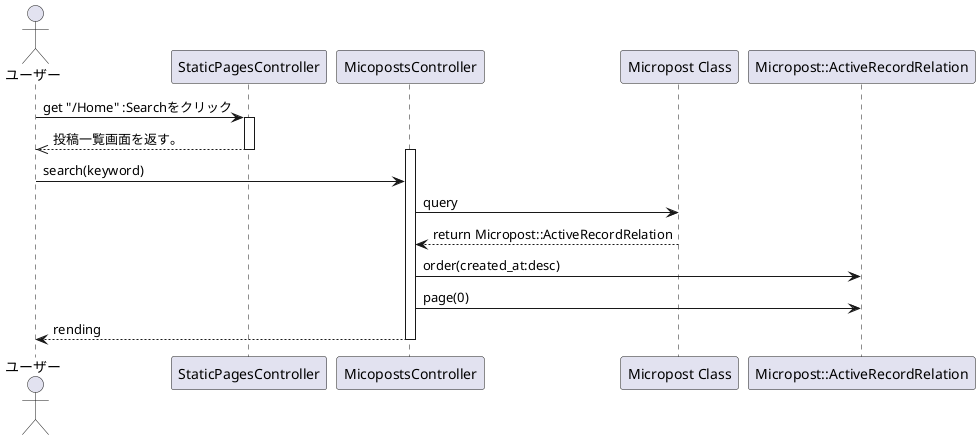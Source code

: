 @startuml
actor ユーザー
ユーザー -> StaticPagesController : get "/Home" :Searchをクリック
activate "StaticPagesController"
ユーザー <<-- StaticPagesController : 投稿一覧画面を返す。
deactivate "StaticPagesController"
activate "MicopostsController"
ユーザー -> MicopostsController :search(keyword)
MicopostsController -> "Micropost Class":query
MicopostsController <-- "Micropost Class":return Micropost::ActiveRecordRelation
MicopostsController -> "Micropost::ActiveRecordRelation":order(created_at:desc)
MicopostsController -> "Micropost::ActiveRecordRelation":page(0)
ユーザー <-- MicopostsController:rending
deactivate "MicopostsController"

@enduml